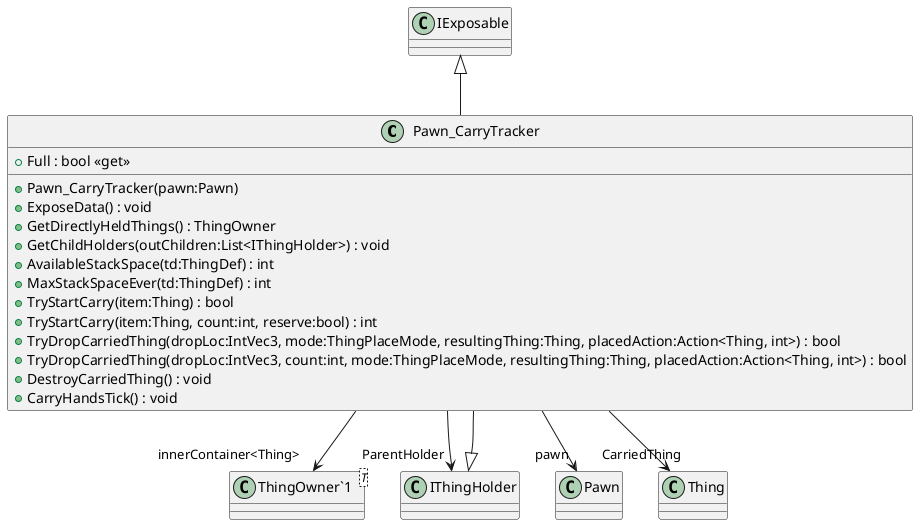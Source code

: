 @startuml
class Pawn_CarryTracker {
    + Full : bool <<get>>
    + Pawn_CarryTracker(pawn:Pawn)
    + ExposeData() : void
    + GetDirectlyHeldThings() : ThingOwner
    + GetChildHolders(outChildren:List<IThingHolder>) : void
    + AvailableStackSpace(td:ThingDef) : int
    + MaxStackSpaceEver(td:ThingDef) : int
    + TryStartCarry(item:Thing) : bool
    + TryStartCarry(item:Thing, count:int, reserve:bool) : int
    + TryDropCarriedThing(dropLoc:IntVec3, mode:ThingPlaceMode, resultingThing:Thing, placedAction:Action<Thing, int>) : bool
    + TryDropCarriedThing(dropLoc:IntVec3, count:int, mode:ThingPlaceMode, resultingThing:Thing, placedAction:Action<Thing, int>) : bool
    + DestroyCarriedThing() : void
    + CarryHandsTick() : void
}
class "ThingOwner`1"<T> {
}
IThingHolder <|-- Pawn_CarryTracker
IExposable <|-- Pawn_CarryTracker
Pawn_CarryTracker --> "pawn" Pawn
Pawn_CarryTracker --> "innerContainer<Thing>" "ThingOwner`1"
Pawn_CarryTracker --> "CarriedThing" Thing
Pawn_CarryTracker --> "ParentHolder" IThingHolder
@enduml
